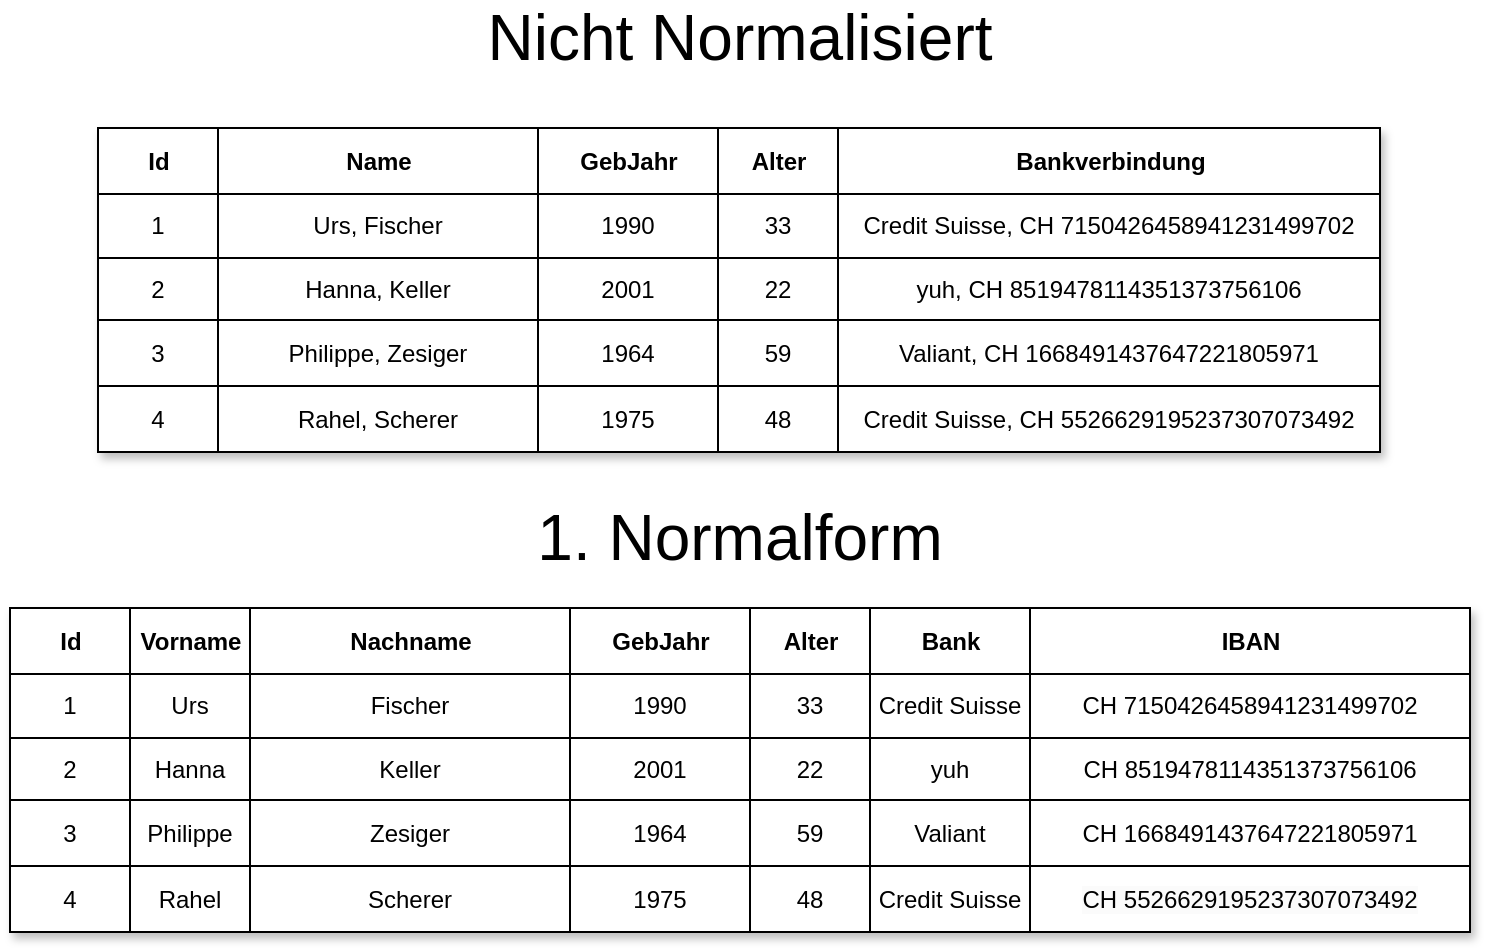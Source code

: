 <mxfile version="21.2.8" type="device">
  <diagram name="Seite-1" id="zN5LHr9J2C804UpB-9Yb">
    <mxGraphModel dx="1434" dy="964" grid="1" gridSize="10" guides="1" tooltips="1" connect="1" arrows="1" fold="1" page="1" pageScale="1" pageWidth="827" pageHeight="1169" math="0" shadow="0">
      <root>
        <mxCell id="0" />
        <mxCell id="1" parent="0" />
        <mxCell id="zRqeTFf40r4F0PG01HyN-1" value="Assets" style="childLayout=tableLayout;recursiveResize=0;shadow=1;" vertex="1" parent="1">
          <mxGeometry x="93" y="150" width="641" height="162" as="geometry" />
        </mxCell>
        <mxCell id="zRqeTFf40r4F0PG01HyN-2" style="shape=tableRow;horizontal=0;startSize=0;swimlaneHead=0;swimlaneBody=0;top=0;left=0;bottom=0;right=0;dropTarget=0;collapsible=0;recursiveResize=0;expand=0;fontStyle=0;" vertex="1" parent="zRqeTFf40r4F0PG01HyN-1">
          <mxGeometry width="641" height="33" as="geometry" />
        </mxCell>
        <mxCell id="zRqeTFf40r4F0PG01HyN-3" value="Id" style="connectable=0;recursiveResize=0;align=center;fontStyle=1;html=1;" vertex="1" parent="zRqeTFf40r4F0PG01HyN-2">
          <mxGeometry width="60" height="33" as="geometry">
            <mxRectangle width="60" height="33" as="alternateBounds" />
          </mxGeometry>
        </mxCell>
        <mxCell id="zRqeTFf40r4F0PG01HyN-4" value="Name" style="connectable=0;recursiveResize=0;align=center;fontStyle=1;html=1;" vertex="1" parent="zRqeTFf40r4F0PG01HyN-2">
          <mxGeometry x="60" width="160" height="33" as="geometry">
            <mxRectangle width="160" height="33" as="alternateBounds" />
          </mxGeometry>
        </mxCell>
        <mxCell id="zRqeTFf40r4F0PG01HyN-5" value="GebJahr" style="connectable=0;recursiveResize=0;align=center;fontStyle=1;html=1;" vertex="1" parent="zRqeTFf40r4F0PG01HyN-2">
          <mxGeometry x="220" width="90" height="33" as="geometry">
            <mxRectangle width="90" height="33" as="alternateBounds" />
          </mxGeometry>
        </mxCell>
        <mxCell id="zRqeTFf40r4F0PG01HyN-22" value="Alter" style="connectable=0;recursiveResize=0;align=center;fontStyle=1;html=1;" vertex="1" parent="zRqeTFf40r4F0PG01HyN-2">
          <mxGeometry x="310" width="60" height="33" as="geometry">
            <mxRectangle width="60" height="33" as="alternateBounds" />
          </mxGeometry>
        </mxCell>
        <mxCell id="zRqeTFf40r4F0PG01HyN-27" value="Bankverbindung" style="connectable=0;recursiveResize=0;align=center;fontStyle=1;html=1;" vertex="1" parent="zRqeTFf40r4F0PG01HyN-2">
          <mxGeometry x="370" width="271" height="33" as="geometry">
            <mxRectangle width="271" height="33" as="alternateBounds" />
          </mxGeometry>
        </mxCell>
        <mxCell id="zRqeTFf40r4F0PG01HyN-6" value="" style="shape=tableRow;horizontal=0;startSize=0;swimlaneHead=0;swimlaneBody=0;top=0;left=0;bottom=0;right=0;dropTarget=0;collapsible=0;recursiveResize=0;expand=0;fontStyle=0;" vertex="1" parent="zRqeTFf40r4F0PG01HyN-1">
          <mxGeometry y="33" width="641" height="32" as="geometry" />
        </mxCell>
        <mxCell id="zRqeTFf40r4F0PG01HyN-7" value="1" style="connectable=0;recursiveResize=0;align=center;whiteSpace=wrap;html=1;" vertex="1" parent="zRqeTFf40r4F0PG01HyN-6">
          <mxGeometry width="60" height="32" as="geometry">
            <mxRectangle width="60" height="32" as="alternateBounds" />
          </mxGeometry>
        </mxCell>
        <mxCell id="zRqeTFf40r4F0PG01HyN-8" value="Urs, Fischer" style="connectable=0;recursiveResize=0;align=center;whiteSpace=wrap;html=1;" vertex="1" parent="zRqeTFf40r4F0PG01HyN-6">
          <mxGeometry x="60" width="160" height="32" as="geometry">
            <mxRectangle width="160" height="32" as="alternateBounds" />
          </mxGeometry>
        </mxCell>
        <mxCell id="zRqeTFf40r4F0PG01HyN-9" value="1990" style="connectable=0;recursiveResize=0;align=center;whiteSpace=wrap;html=1;" vertex="1" parent="zRqeTFf40r4F0PG01HyN-6">
          <mxGeometry x="220" width="90" height="32" as="geometry">
            <mxRectangle width="90" height="32" as="alternateBounds" />
          </mxGeometry>
        </mxCell>
        <mxCell id="zRqeTFf40r4F0PG01HyN-23" value="33" style="connectable=0;recursiveResize=0;align=center;whiteSpace=wrap;html=1;" vertex="1" parent="zRqeTFf40r4F0PG01HyN-6">
          <mxGeometry x="310" width="60" height="32" as="geometry">
            <mxRectangle width="60" height="32" as="alternateBounds" />
          </mxGeometry>
        </mxCell>
        <mxCell id="zRqeTFf40r4F0PG01HyN-28" value="Credit Suisse, CH&amp;nbsp;7150426458941231499702" style="connectable=0;recursiveResize=0;align=center;whiteSpace=wrap;html=1;" vertex="1" parent="zRqeTFf40r4F0PG01HyN-6">
          <mxGeometry x="370" width="271" height="32" as="geometry">
            <mxRectangle width="271" height="32" as="alternateBounds" />
          </mxGeometry>
        </mxCell>
        <mxCell id="zRqeTFf40r4F0PG01HyN-10" value="" style="shape=tableRow;horizontal=0;startSize=0;swimlaneHead=0;swimlaneBody=0;top=0;left=0;bottom=0;right=0;dropTarget=0;collapsible=0;recursiveResize=0;expand=0;fontStyle=1;" vertex="1" parent="zRqeTFf40r4F0PG01HyN-1">
          <mxGeometry y="65" width="641" height="31" as="geometry" />
        </mxCell>
        <mxCell id="zRqeTFf40r4F0PG01HyN-11" value="2" style="connectable=0;recursiveResize=0;whiteSpace=wrap;html=1;" vertex="1" parent="zRqeTFf40r4F0PG01HyN-10">
          <mxGeometry width="60" height="31" as="geometry">
            <mxRectangle width="60" height="31" as="alternateBounds" />
          </mxGeometry>
        </mxCell>
        <mxCell id="zRqeTFf40r4F0PG01HyN-12" value="Hanna, Keller" style="connectable=0;recursiveResize=0;whiteSpace=wrap;html=1;" vertex="1" parent="zRqeTFf40r4F0PG01HyN-10">
          <mxGeometry x="60" width="160" height="31" as="geometry">
            <mxRectangle width="160" height="31" as="alternateBounds" />
          </mxGeometry>
        </mxCell>
        <mxCell id="zRqeTFf40r4F0PG01HyN-13" value="2001" style="connectable=0;recursiveResize=0;whiteSpace=wrap;html=1;" vertex="1" parent="zRqeTFf40r4F0PG01HyN-10">
          <mxGeometry x="220" width="90" height="31" as="geometry">
            <mxRectangle width="90" height="31" as="alternateBounds" />
          </mxGeometry>
        </mxCell>
        <mxCell id="zRqeTFf40r4F0PG01HyN-24" value="22" style="connectable=0;recursiveResize=0;whiteSpace=wrap;html=1;" vertex="1" parent="zRqeTFf40r4F0PG01HyN-10">
          <mxGeometry x="310" width="60" height="31" as="geometry">
            <mxRectangle width="60" height="31" as="alternateBounds" />
          </mxGeometry>
        </mxCell>
        <mxCell id="zRqeTFf40r4F0PG01HyN-29" value="yuh, CH&amp;nbsp;8519478114351373756106" style="connectable=0;recursiveResize=0;whiteSpace=wrap;html=1;" vertex="1" parent="zRqeTFf40r4F0PG01HyN-10">
          <mxGeometry x="370" width="271" height="31" as="geometry">
            <mxRectangle width="271" height="31" as="alternateBounds" />
          </mxGeometry>
        </mxCell>
        <mxCell id="zRqeTFf40r4F0PG01HyN-14" value="" style="shape=tableRow;horizontal=0;startSize=0;swimlaneHead=0;swimlaneBody=0;top=0;left=0;bottom=0;right=0;dropTarget=0;collapsible=0;recursiveResize=0;expand=0;fontStyle=0;" vertex="1" parent="zRqeTFf40r4F0PG01HyN-1">
          <mxGeometry y="96" width="641" height="33" as="geometry" />
        </mxCell>
        <mxCell id="zRqeTFf40r4F0PG01HyN-15" value="3" style="connectable=0;recursiveResize=0;fontStyle=0;align=center;whiteSpace=wrap;html=1;" vertex="1" parent="zRqeTFf40r4F0PG01HyN-14">
          <mxGeometry width="60" height="33" as="geometry">
            <mxRectangle width="60" height="33" as="alternateBounds" />
          </mxGeometry>
        </mxCell>
        <mxCell id="zRqeTFf40r4F0PG01HyN-16" value="Philippe, Zesiger" style="connectable=0;recursiveResize=0;fontStyle=0;align=center;whiteSpace=wrap;html=1;" vertex="1" parent="zRqeTFf40r4F0PG01HyN-14">
          <mxGeometry x="60" width="160" height="33" as="geometry">
            <mxRectangle width="160" height="33" as="alternateBounds" />
          </mxGeometry>
        </mxCell>
        <mxCell id="zRqeTFf40r4F0PG01HyN-17" value="1964" style="connectable=0;recursiveResize=0;fontStyle=0;align=center;whiteSpace=wrap;html=1;" vertex="1" parent="zRqeTFf40r4F0PG01HyN-14">
          <mxGeometry x="220" width="90" height="33" as="geometry">
            <mxRectangle width="90" height="33" as="alternateBounds" />
          </mxGeometry>
        </mxCell>
        <mxCell id="zRqeTFf40r4F0PG01HyN-25" value="59" style="connectable=0;recursiveResize=0;fontStyle=0;align=center;whiteSpace=wrap;html=1;" vertex="1" parent="zRqeTFf40r4F0PG01HyN-14">
          <mxGeometry x="310" width="60" height="33" as="geometry">
            <mxRectangle width="60" height="33" as="alternateBounds" />
          </mxGeometry>
        </mxCell>
        <mxCell id="zRqeTFf40r4F0PG01HyN-30" value="Valiant, CH 1668491437647221805971" style="connectable=0;recursiveResize=0;fontStyle=0;align=center;whiteSpace=wrap;html=1;" vertex="1" parent="zRqeTFf40r4F0PG01HyN-14">
          <mxGeometry x="370" width="271" height="33" as="geometry">
            <mxRectangle width="271" height="33" as="alternateBounds" />
          </mxGeometry>
        </mxCell>
        <mxCell id="zRqeTFf40r4F0PG01HyN-71" style="shape=tableRow;horizontal=0;startSize=0;swimlaneHead=0;swimlaneBody=0;top=0;left=0;bottom=0;right=0;dropTarget=0;collapsible=0;recursiveResize=0;expand=0;fontStyle=0;" vertex="1" parent="zRqeTFf40r4F0PG01HyN-1">
          <mxGeometry y="129" width="641" height="33" as="geometry" />
        </mxCell>
        <mxCell id="zRqeTFf40r4F0PG01HyN-72" value="4" style="connectable=0;recursiveResize=0;fontStyle=0;align=center;whiteSpace=wrap;html=1;" vertex="1" parent="zRqeTFf40r4F0PG01HyN-71">
          <mxGeometry width="60" height="33" as="geometry">
            <mxRectangle width="60" height="33" as="alternateBounds" />
          </mxGeometry>
        </mxCell>
        <mxCell id="zRqeTFf40r4F0PG01HyN-73" value="Rahel, Scherer" style="connectable=0;recursiveResize=0;fontStyle=0;align=center;whiteSpace=wrap;html=1;" vertex="1" parent="zRqeTFf40r4F0PG01HyN-71">
          <mxGeometry x="60" width="160" height="33" as="geometry">
            <mxRectangle width="160" height="33" as="alternateBounds" />
          </mxGeometry>
        </mxCell>
        <mxCell id="zRqeTFf40r4F0PG01HyN-74" value="1975" style="connectable=0;recursiveResize=0;fontStyle=0;align=center;whiteSpace=wrap;html=1;" vertex="1" parent="zRqeTFf40r4F0PG01HyN-71">
          <mxGeometry x="220" width="90" height="33" as="geometry">
            <mxRectangle width="90" height="33" as="alternateBounds" />
          </mxGeometry>
        </mxCell>
        <mxCell id="zRqeTFf40r4F0PG01HyN-75" value="48" style="connectable=0;recursiveResize=0;fontStyle=0;align=center;whiteSpace=wrap;html=1;" vertex="1" parent="zRqeTFf40r4F0PG01HyN-71">
          <mxGeometry x="310" width="60" height="33" as="geometry">
            <mxRectangle width="60" height="33" as="alternateBounds" />
          </mxGeometry>
        </mxCell>
        <mxCell id="zRqeTFf40r4F0PG01HyN-76" value="Credit Suisse, CH&amp;nbsp;5526629195237307073492" style="connectable=0;recursiveResize=0;fontStyle=0;align=center;whiteSpace=wrap;html=1;" vertex="1" parent="zRqeTFf40r4F0PG01HyN-71">
          <mxGeometry x="370" width="271" height="33" as="geometry">
            <mxRectangle width="271" height="33" as="alternateBounds" />
          </mxGeometry>
        </mxCell>
        <mxCell id="zRqeTFf40r4F0PG01HyN-32" value="Assets" style="childLayout=tableLayout;recursiveResize=0;shadow=1;" vertex="1" parent="1">
          <mxGeometry x="49" y="390" width="730" height="162" as="geometry" />
        </mxCell>
        <mxCell id="zRqeTFf40r4F0PG01HyN-33" style="shape=tableRow;horizontal=0;startSize=0;swimlaneHead=0;swimlaneBody=0;top=0;left=0;bottom=0;right=0;dropTarget=0;collapsible=0;recursiveResize=0;expand=0;fontStyle=0;" vertex="1" parent="zRqeTFf40r4F0PG01HyN-32">
          <mxGeometry width="730" height="33" as="geometry" />
        </mxCell>
        <mxCell id="zRqeTFf40r4F0PG01HyN-34" value="Id" style="connectable=0;recursiveResize=0;align=center;fontStyle=1;html=1;" vertex="1" parent="zRqeTFf40r4F0PG01HyN-33">
          <mxGeometry width="60" height="33" as="geometry">
            <mxRectangle width="60" height="33" as="alternateBounds" />
          </mxGeometry>
        </mxCell>
        <mxCell id="zRqeTFf40r4F0PG01HyN-57" value="Vorname" style="connectable=0;recursiveResize=0;align=center;fontStyle=1;html=1;" vertex="1" parent="zRqeTFf40r4F0PG01HyN-33">
          <mxGeometry x="60" width="60" height="33" as="geometry">
            <mxRectangle width="60" height="33" as="alternateBounds" />
          </mxGeometry>
        </mxCell>
        <mxCell id="zRqeTFf40r4F0PG01HyN-35" value="Nachname" style="connectable=0;recursiveResize=0;align=center;fontStyle=1;html=1;" vertex="1" parent="zRqeTFf40r4F0PG01HyN-33">
          <mxGeometry x="120" width="160" height="33" as="geometry">
            <mxRectangle width="160" height="33" as="alternateBounds" />
          </mxGeometry>
        </mxCell>
        <mxCell id="zRqeTFf40r4F0PG01HyN-36" value="GebJahr" style="connectable=0;recursiveResize=0;align=center;fontStyle=1;html=1;" vertex="1" parent="zRqeTFf40r4F0PG01HyN-33">
          <mxGeometry x="280" width="90" height="33" as="geometry">
            <mxRectangle width="90" height="33" as="alternateBounds" />
          </mxGeometry>
        </mxCell>
        <mxCell id="zRqeTFf40r4F0PG01HyN-37" value="Alter" style="connectable=0;recursiveResize=0;align=center;fontStyle=1;html=1;" vertex="1" parent="zRqeTFf40r4F0PG01HyN-33">
          <mxGeometry x="370" width="60" height="33" as="geometry">
            <mxRectangle width="60" height="33" as="alternateBounds" />
          </mxGeometry>
        </mxCell>
        <mxCell id="zRqeTFf40r4F0PG01HyN-65" value="Bank" style="connectable=0;recursiveResize=0;align=center;fontStyle=1;html=1;" vertex="1" parent="zRqeTFf40r4F0PG01HyN-33">
          <mxGeometry x="430" width="80" height="33" as="geometry">
            <mxRectangle width="80" height="33" as="alternateBounds" />
          </mxGeometry>
        </mxCell>
        <mxCell id="zRqeTFf40r4F0PG01HyN-38" value="IBAN" style="connectable=0;recursiveResize=0;align=center;fontStyle=1;html=1;" vertex="1" parent="zRqeTFf40r4F0PG01HyN-33">
          <mxGeometry x="510" width="220" height="33" as="geometry">
            <mxRectangle width="220" height="33" as="alternateBounds" />
          </mxGeometry>
        </mxCell>
        <mxCell id="zRqeTFf40r4F0PG01HyN-39" value="" style="shape=tableRow;horizontal=0;startSize=0;swimlaneHead=0;swimlaneBody=0;top=0;left=0;bottom=0;right=0;dropTarget=0;collapsible=0;recursiveResize=0;expand=0;fontStyle=0;" vertex="1" parent="zRqeTFf40r4F0PG01HyN-32">
          <mxGeometry y="33" width="730" height="32" as="geometry" />
        </mxCell>
        <mxCell id="zRqeTFf40r4F0PG01HyN-40" value="1" style="connectable=0;recursiveResize=0;align=center;whiteSpace=wrap;html=1;" vertex="1" parent="zRqeTFf40r4F0PG01HyN-39">
          <mxGeometry width="60" height="32" as="geometry">
            <mxRectangle width="60" height="32" as="alternateBounds" />
          </mxGeometry>
        </mxCell>
        <mxCell id="zRqeTFf40r4F0PG01HyN-58" value="Urs" style="connectable=0;recursiveResize=0;align=center;whiteSpace=wrap;html=1;" vertex="1" parent="zRqeTFf40r4F0PG01HyN-39">
          <mxGeometry x="60" width="60" height="32" as="geometry">
            <mxRectangle width="60" height="32" as="alternateBounds" />
          </mxGeometry>
        </mxCell>
        <mxCell id="zRqeTFf40r4F0PG01HyN-41" value="Fischer" style="connectable=0;recursiveResize=0;align=center;whiteSpace=wrap;html=1;" vertex="1" parent="zRqeTFf40r4F0PG01HyN-39">
          <mxGeometry x="120" width="160" height="32" as="geometry">
            <mxRectangle width="160" height="32" as="alternateBounds" />
          </mxGeometry>
        </mxCell>
        <mxCell id="zRqeTFf40r4F0PG01HyN-42" value="1990" style="connectable=0;recursiveResize=0;align=center;whiteSpace=wrap;html=1;" vertex="1" parent="zRqeTFf40r4F0PG01HyN-39">
          <mxGeometry x="280" width="90" height="32" as="geometry">
            <mxRectangle width="90" height="32" as="alternateBounds" />
          </mxGeometry>
        </mxCell>
        <mxCell id="zRqeTFf40r4F0PG01HyN-43" value="33" style="connectable=0;recursiveResize=0;align=center;whiteSpace=wrap;html=1;" vertex="1" parent="zRqeTFf40r4F0PG01HyN-39">
          <mxGeometry x="370" width="60" height="32" as="geometry">
            <mxRectangle width="60" height="32" as="alternateBounds" />
          </mxGeometry>
        </mxCell>
        <mxCell id="zRqeTFf40r4F0PG01HyN-66" value="Credit Suisse" style="connectable=0;recursiveResize=0;align=center;whiteSpace=wrap;html=1;" vertex="1" parent="zRqeTFf40r4F0PG01HyN-39">
          <mxGeometry x="430" width="80" height="32" as="geometry">
            <mxRectangle width="80" height="32" as="alternateBounds" />
          </mxGeometry>
        </mxCell>
        <mxCell id="zRqeTFf40r4F0PG01HyN-44" value="CH&amp;nbsp;7150426458941231499702" style="connectable=0;recursiveResize=0;align=center;whiteSpace=wrap;html=1;" vertex="1" parent="zRqeTFf40r4F0PG01HyN-39">
          <mxGeometry x="510" width="220" height="32" as="geometry">
            <mxRectangle width="220" height="32" as="alternateBounds" />
          </mxGeometry>
        </mxCell>
        <mxCell id="zRqeTFf40r4F0PG01HyN-45" value="" style="shape=tableRow;horizontal=0;startSize=0;swimlaneHead=0;swimlaneBody=0;top=0;left=0;bottom=0;right=0;dropTarget=0;collapsible=0;recursiveResize=0;expand=0;fontStyle=1;" vertex="1" parent="zRqeTFf40r4F0PG01HyN-32">
          <mxGeometry y="65" width="730" height="31" as="geometry" />
        </mxCell>
        <mxCell id="zRqeTFf40r4F0PG01HyN-46" value="2" style="connectable=0;recursiveResize=0;whiteSpace=wrap;html=1;" vertex="1" parent="zRqeTFf40r4F0PG01HyN-45">
          <mxGeometry width="60" height="31" as="geometry">
            <mxRectangle width="60" height="31" as="alternateBounds" />
          </mxGeometry>
        </mxCell>
        <mxCell id="zRqeTFf40r4F0PG01HyN-59" value="Hanna" style="connectable=0;recursiveResize=0;whiteSpace=wrap;html=1;" vertex="1" parent="zRqeTFf40r4F0PG01HyN-45">
          <mxGeometry x="60" width="60" height="31" as="geometry">
            <mxRectangle width="60" height="31" as="alternateBounds" />
          </mxGeometry>
        </mxCell>
        <mxCell id="zRqeTFf40r4F0PG01HyN-47" value="Keller" style="connectable=0;recursiveResize=0;whiteSpace=wrap;html=1;" vertex="1" parent="zRqeTFf40r4F0PG01HyN-45">
          <mxGeometry x="120" width="160" height="31" as="geometry">
            <mxRectangle width="160" height="31" as="alternateBounds" />
          </mxGeometry>
        </mxCell>
        <mxCell id="zRqeTFf40r4F0PG01HyN-48" value="2001" style="connectable=0;recursiveResize=0;whiteSpace=wrap;html=1;" vertex="1" parent="zRqeTFf40r4F0PG01HyN-45">
          <mxGeometry x="280" width="90" height="31" as="geometry">
            <mxRectangle width="90" height="31" as="alternateBounds" />
          </mxGeometry>
        </mxCell>
        <mxCell id="zRqeTFf40r4F0PG01HyN-49" value="22" style="connectable=0;recursiveResize=0;whiteSpace=wrap;html=1;" vertex="1" parent="zRqeTFf40r4F0PG01HyN-45">
          <mxGeometry x="370" width="60" height="31" as="geometry">
            <mxRectangle width="60" height="31" as="alternateBounds" />
          </mxGeometry>
        </mxCell>
        <mxCell id="zRqeTFf40r4F0PG01HyN-67" value="yuh" style="connectable=0;recursiveResize=0;whiteSpace=wrap;html=1;" vertex="1" parent="zRqeTFf40r4F0PG01HyN-45">
          <mxGeometry x="430" width="80" height="31" as="geometry">
            <mxRectangle width="80" height="31" as="alternateBounds" />
          </mxGeometry>
        </mxCell>
        <mxCell id="zRqeTFf40r4F0PG01HyN-50" value="CH&amp;nbsp;8519478114351373756106" style="connectable=0;recursiveResize=0;whiteSpace=wrap;html=1;" vertex="1" parent="zRqeTFf40r4F0PG01HyN-45">
          <mxGeometry x="510" width="220" height="31" as="geometry">
            <mxRectangle width="220" height="31" as="alternateBounds" />
          </mxGeometry>
        </mxCell>
        <mxCell id="zRqeTFf40r4F0PG01HyN-51" value="" style="shape=tableRow;horizontal=0;startSize=0;swimlaneHead=0;swimlaneBody=0;top=0;left=0;bottom=0;right=0;dropTarget=0;collapsible=0;recursiveResize=0;expand=0;fontStyle=0;" vertex="1" parent="zRqeTFf40r4F0PG01HyN-32">
          <mxGeometry y="96" width="730" height="33" as="geometry" />
        </mxCell>
        <mxCell id="zRqeTFf40r4F0PG01HyN-52" value="3" style="connectable=0;recursiveResize=0;fontStyle=0;align=center;whiteSpace=wrap;html=1;" vertex="1" parent="zRqeTFf40r4F0PG01HyN-51">
          <mxGeometry width="60" height="33" as="geometry">
            <mxRectangle width="60" height="33" as="alternateBounds" />
          </mxGeometry>
        </mxCell>
        <mxCell id="zRqeTFf40r4F0PG01HyN-60" value="Philippe" style="connectable=0;recursiveResize=0;fontStyle=0;align=center;whiteSpace=wrap;html=1;" vertex="1" parent="zRqeTFf40r4F0PG01HyN-51">
          <mxGeometry x="60" width="60" height="33" as="geometry">
            <mxRectangle width="60" height="33" as="alternateBounds" />
          </mxGeometry>
        </mxCell>
        <mxCell id="zRqeTFf40r4F0PG01HyN-53" value="Zesiger" style="connectable=0;recursiveResize=0;fontStyle=0;align=center;whiteSpace=wrap;html=1;" vertex="1" parent="zRqeTFf40r4F0PG01HyN-51">
          <mxGeometry x="120" width="160" height="33" as="geometry">
            <mxRectangle width="160" height="33" as="alternateBounds" />
          </mxGeometry>
        </mxCell>
        <mxCell id="zRqeTFf40r4F0PG01HyN-54" value="1964" style="connectable=0;recursiveResize=0;fontStyle=0;align=center;whiteSpace=wrap;html=1;" vertex="1" parent="zRqeTFf40r4F0PG01HyN-51">
          <mxGeometry x="280" width="90" height="33" as="geometry">
            <mxRectangle width="90" height="33" as="alternateBounds" />
          </mxGeometry>
        </mxCell>
        <mxCell id="zRqeTFf40r4F0PG01HyN-55" value="59" style="connectable=0;recursiveResize=0;fontStyle=0;align=center;whiteSpace=wrap;html=1;" vertex="1" parent="zRqeTFf40r4F0PG01HyN-51">
          <mxGeometry x="370" width="60" height="33" as="geometry">
            <mxRectangle width="60" height="33" as="alternateBounds" />
          </mxGeometry>
        </mxCell>
        <mxCell id="zRqeTFf40r4F0PG01HyN-68" value="Valiant" style="connectable=0;recursiveResize=0;fontStyle=0;align=center;whiteSpace=wrap;html=1;" vertex="1" parent="zRqeTFf40r4F0PG01HyN-51">
          <mxGeometry x="430" width="80" height="33" as="geometry">
            <mxRectangle width="80" height="33" as="alternateBounds" />
          </mxGeometry>
        </mxCell>
        <mxCell id="zRqeTFf40r4F0PG01HyN-56" value="CH 1668491437647221805971" style="connectable=0;recursiveResize=0;fontStyle=0;align=center;whiteSpace=wrap;html=1;" vertex="1" parent="zRqeTFf40r4F0PG01HyN-51">
          <mxGeometry x="510" width="220" height="33" as="geometry">
            <mxRectangle width="220" height="33" as="alternateBounds" />
          </mxGeometry>
        </mxCell>
        <mxCell id="zRqeTFf40r4F0PG01HyN-77" style="shape=tableRow;horizontal=0;startSize=0;swimlaneHead=0;swimlaneBody=0;top=0;left=0;bottom=0;right=0;dropTarget=0;collapsible=0;recursiveResize=0;expand=0;fontStyle=0;" vertex="1" parent="zRqeTFf40r4F0PG01HyN-32">
          <mxGeometry y="129" width="730" height="33" as="geometry" />
        </mxCell>
        <mxCell id="zRqeTFf40r4F0PG01HyN-78" value="4" style="connectable=0;recursiveResize=0;fontStyle=0;align=center;whiteSpace=wrap;html=1;" vertex="1" parent="zRqeTFf40r4F0PG01HyN-77">
          <mxGeometry width="60" height="33" as="geometry">
            <mxRectangle width="60" height="33" as="alternateBounds" />
          </mxGeometry>
        </mxCell>
        <mxCell id="zRqeTFf40r4F0PG01HyN-79" value="Rahel" style="connectable=0;recursiveResize=0;fontStyle=0;align=center;whiteSpace=wrap;html=1;" vertex="1" parent="zRqeTFf40r4F0PG01HyN-77">
          <mxGeometry x="60" width="60" height="33" as="geometry">
            <mxRectangle width="60" height="33" as="alternateBounds" />
          </mxGeometry>
        </mxCell>
        <mxCell id="zRqeTFf40r4F0PG01HyN-80" value="Scherer" style="connectable=0;recursiveResize=0;fontStyle=0;align=center;whiteSpace=wrap;html=1;" vertex="1" parent="zRqeTFf40r4F0PG01HyN-77">
          <mxGeometry x="120" width="160" height="33" as="geometry">
            <mxRectangle width="160" height="33" as="alternateBounds" />
          </mxGeometry>
        </mxCell>
        <mxCell id="zRqeTFf40r4F0PG01HyN-81" value="1975" style="connectable=0;recursiveResize=0;fontStyle=0;align=center;whiteSpace=wrap;html=1;" vertex="1" parent="zRqeTFf40r4F0PG01HyN-77">
          <mxGeometry x="280" width="90" height="33" as="geometry">
            <mxRectangle width="90" height="33" as="alternateBounds" />
          </mxGeometry>
        </mxCell>
        <mxCell id="zRqeTFf40r4F0PG01HyN-82" value="48" style="connectable=0;recursiveResize=0;fontStyle=0;align=center;whiteSpace=wrap;html=1;" vertex="1" parent="zRqeTFf40r4F0PG01HyN-77">
          <mxGeometry x="370" width="60" height="33" as="geometry">
            <mxRectangle width="60" height="33" as="alternateBounds" />
          </mxGeometry>
        </mxCell>
        <mxCell id="zRqeTFf40r4F0PG01HyN-83" value="Credit Suisse" style="connectable=0;recursiveResize=0;fontStyle=0;align=center;whiteSpace=wrap;html=1;" vertex="1" parent="zRqeTFf40r4F0PG01HyN-77">
          <mxGeometry x="430" width="80" height="33" as="geometry">
            <mxRectangle width="80" height="33" as="alternateBounds" />
          </mxGeometry>
        </mxCell>
        <mxCell id="zRqeTFf40r4F0PG01HyN-84" value="&lt;span style=&quot;color: rgb(0, 0, 0); font-family: Helvetica; font-size: 12px; font-style: normal; font-variant-ligatures: normal; font-variant-caps: normal; font-weight: 400; letter-spacing: normal; orphans: 2; text-align: center; text-indent: 0px; text-transform: none; widows: 2; word-spacing: 0px; -webkit-text-stroke-width: 0px; background-color: rgb(251, 251, 251); text-decoration-thickness: initial; text-decoration-style: initial; text-decoration-color: initial; float: none; display: inline !important;&quot;&gt;CH&amp;nbsp;5526629195237307073492&lt;/span&gt;" style="connectable=0;recursiveResize=0;fontStyle=0;align=center;whiteSpace=wrap;html=1;" vertex="1" parent="zRqeTFf40r4F0PG01HyN-77">
          <mxGeometry x="510" width="220" height="33" as="geometry">
            <mxRectangle width="220" height="33" as="alternateBounds" />
          </mxGeometry>
        </mxCell>
        <mxCell id="zRqeTFf40r4F0PG01HyN-69" value="&lt;font style=&quot;font-size: 32px;&quot;&gt;Nicht Normalisiert&lt;/font&gt;" style="text;html=1;strokeColor=none;fillColor=none;align=center;verticalAlign=middle;whiteSpace=wrap;rounded=0;" vertex="1" parent="1">
          <mxGeometry x="284" y="90" width="260" height="30" as="geometry" />
        </mxCell>
        <mxCell id="zRqeTFf40r4F0PG01HyN-70" value="&lt;span style=&quot;font-size: 32px;&quot;&gt;1. Normalform&lt;/span&gt;" style="text;html=1;strokeColor=none;fillColor=none;align=center;verticalAlign=middle;whiteSpace=wrap;rounded=0;" vertex="1" parent="1">
          <mxGeometry x="284" y="340" width="260" height="30" as="geometry" />
        </mxCell>
      </root>
    </mxGraphModel>
  </diagram>
</mxfile>

